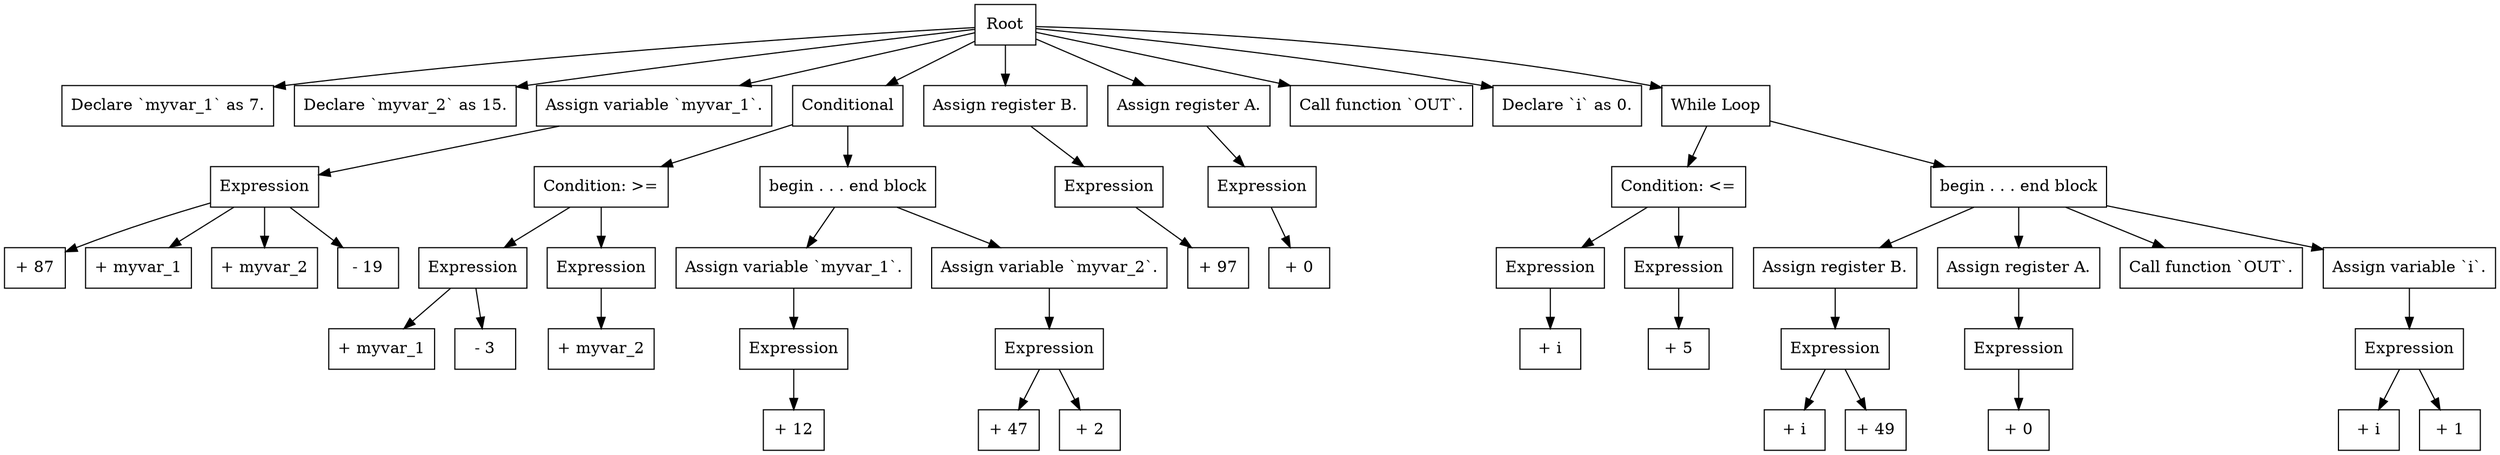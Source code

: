 digraph ast {
    "0" [label="Root", shape=box];
    "0_0" [label="Declare `myvar_1` as 7.", shape=box];
    "0" -> "0_0";
    "0_1" [label="Declare `myvar_2` as 15.", shape=box];
    "0" -> "0_1";
    "0_2" [label="Assign variable `myvar_1`.", shape=box];
    "0_2_0" [label="Expression", shape=box];
    "0_2_0_0" [label="+ 87", shape=box];
    "0_2_0" -> "0_2_0_0";
    "0_2_0_1" [label="+ myvar_1", shape=box];
    "0_2_0" -> "0_2_0_1";
    "0_2_0_2" [label="+ myvar_2", shape=box];
    "0_2_0" -> "0_2_0_2";
    "0_2_0_3" [label="- 19", shape=box];
    "0_2_0" -> "0_2_0_3";
    "0_2" -> "0_2_0";
    "0" -> "0_2";
    "0_3" [label="Conditional", shape=box];
    "0_3_0" [label="Condition: >=", shape=box];
    "0_3_0_0" [label="Expression", shape=box];
    "0_3_0_0_0" [label="+ myvar_1", shape=box];
    "0_3_0_0" -> "0_3_0_0_0";
    "0_3_0_0_1" [label="- 3", shape=box];
    "0_3_0_0" -> "0_3_0_0_1";
    "0_3_0" -> "0_3_0_0";
    "0_3_0_1" [label="Expression", shape=box];
    "0_3_0_1_0" [label="+ myvar_2", shape=box];
    "0_3_0_1" -> "0_3_0_1_0";
    "0_3_0" -> "0_3_0_1";
    "0_3" -> "0_3_0";
    "0_3_1" [label="begin . . . end block", shape=box];
    "0_3_1_0" [label="Assign variable `myvar_1`.", shape=box];
    "0_3_1_0_0" [label="Expression", shape=box];
    "0_3_1_0_0_0" [label="+ 12", shape=box];
    "0_3_1_0_0" -> "0_3_1_0_0_0";
    "0_3_1_0" -> "0_3_1_0_0";
    "0_3_1" -> "0_3_1_0";
    "0_3_1_1" [label="Assign variable `myvar_2`.", shape=box];
    "0_3_1_1_0" [label="Expression", shape=box];
    "0_3_1_1_0_0" [label="+ 47", shape=box];
    "0_3_1_1_0" -> "0_3_1_1_0_0";
    "0_3_1_1_0_1" [label="+ 2", shape=box];
    "0_3_1_1_0" -> "0_3_1_1_0_1";
    "0_3_1_1" -> "0_3_1_1_0";
    "0_3_1" -> "0_3_1_1";
    "0_3" -> "0_3_1";
    "0" -> "0_3";
    "0_4" [label="Assign register B.", shape=box];
    "0_4_0" [label="Expression", shape=box];
    "0_4_0_0" [label="+ 97", shape=box];
    "0_4_0" -> "0_4_0_0";
    "0_4" -> "0_4_0";
    "0" -> "0_4";
    "0_5" [label="Assign register A.", shape=box];
    "0_5_0" [label="Expression", shape=box];
    "0_5_0_0" [label="+ 0", shape=box];
    "0_5_0" -> "0_5_0_0";
    "0_5" -> "0_5_0";
    "0" -> "0_5";
    "0_6" [label="Call function `OUT`.", shape=box];
    "0" -> "0_6";
    "0_7" [label="Declare `i` as 0.", shape=box];
    "0" -> "0_7";
    "0_8" [label="While Loop", shape=box];
    "0_8_0" [label="Condition: <=", shape=box];
    "0_8_0_0" [label="Expression", shape=box];
    "0_8_0_0_0" [label="+ i", shape=box];
    "0_8_0_0" -> "0_8_0_0_0";
    "0_8_0" -> "0_8_0_0";
    "0_8_0_1" [label="Expression", shape=box];
    "0_8_0_1_0" [label="+ 5", shape=box];
    "0_8_0_1" -> "0_8_0_1_0";
    "0_8_0" -> "0_8_0_1";
    "0_8" -> "0_8_0";
    "0_8_1" [label="begin . . . end block", shape=box];
    "0_8_1_0" [label="Assign register B.", shape=box];
    "0_8_1_0_0" [label="Expression", shape=box];
    "0_8_1_0_0_0" [label="+ i", shape=box];
    "0_8_1_0_0" -> "0_8_1_0_0_0";
    "0_8_1_0_0_1" [label="+ 49", shape=box];
    "0_8_1_0_0" -> "0_8_1_0_0_1";
    "0_8_1_0" -> "0_8_1_0_0";
    "0_8_1" -> "0_8_1_0";
    "0_8_1_1" [label="Assign register A.", shape=box];
    "0_8_1_1_0" [label="Expression", shape=box];
    "0_8_1_1_0_0" [label="+ 0", shape=box];
    "0_8_1_1_0" -> "0_8_1_1_0_0";
    "0_8_1_1" -> "0_8_1_1_0";
    "0_8_1" -> "0_8_1_1";
    "0_8_1_2" [label="Call function `OUT`.", shape=box];
    "0_8_1" -> "0_8_1_2";
    "0_8_1_3" [label="Assign variable `i`.", shape=box];
    "0_8_1_3_0" [label="Expression", shape=box];
    "0_8_1_3_0_0" [label="+ i", shape=box];
    "0_8_1_3_0" -> "0_8_1_3_0_0";
    "0_8_1_3_0_1" [label="+ 1", shape=box];
    "0_8_1_3_0" -> "0_8_1_3_0_1";
    "0_8_1_3" -> "0_8_1_3_0";
    "0_8_1" -> "0_8_1_3";
    "0_8" -> "0_8_1";
    "0" -> "0_8";
}
